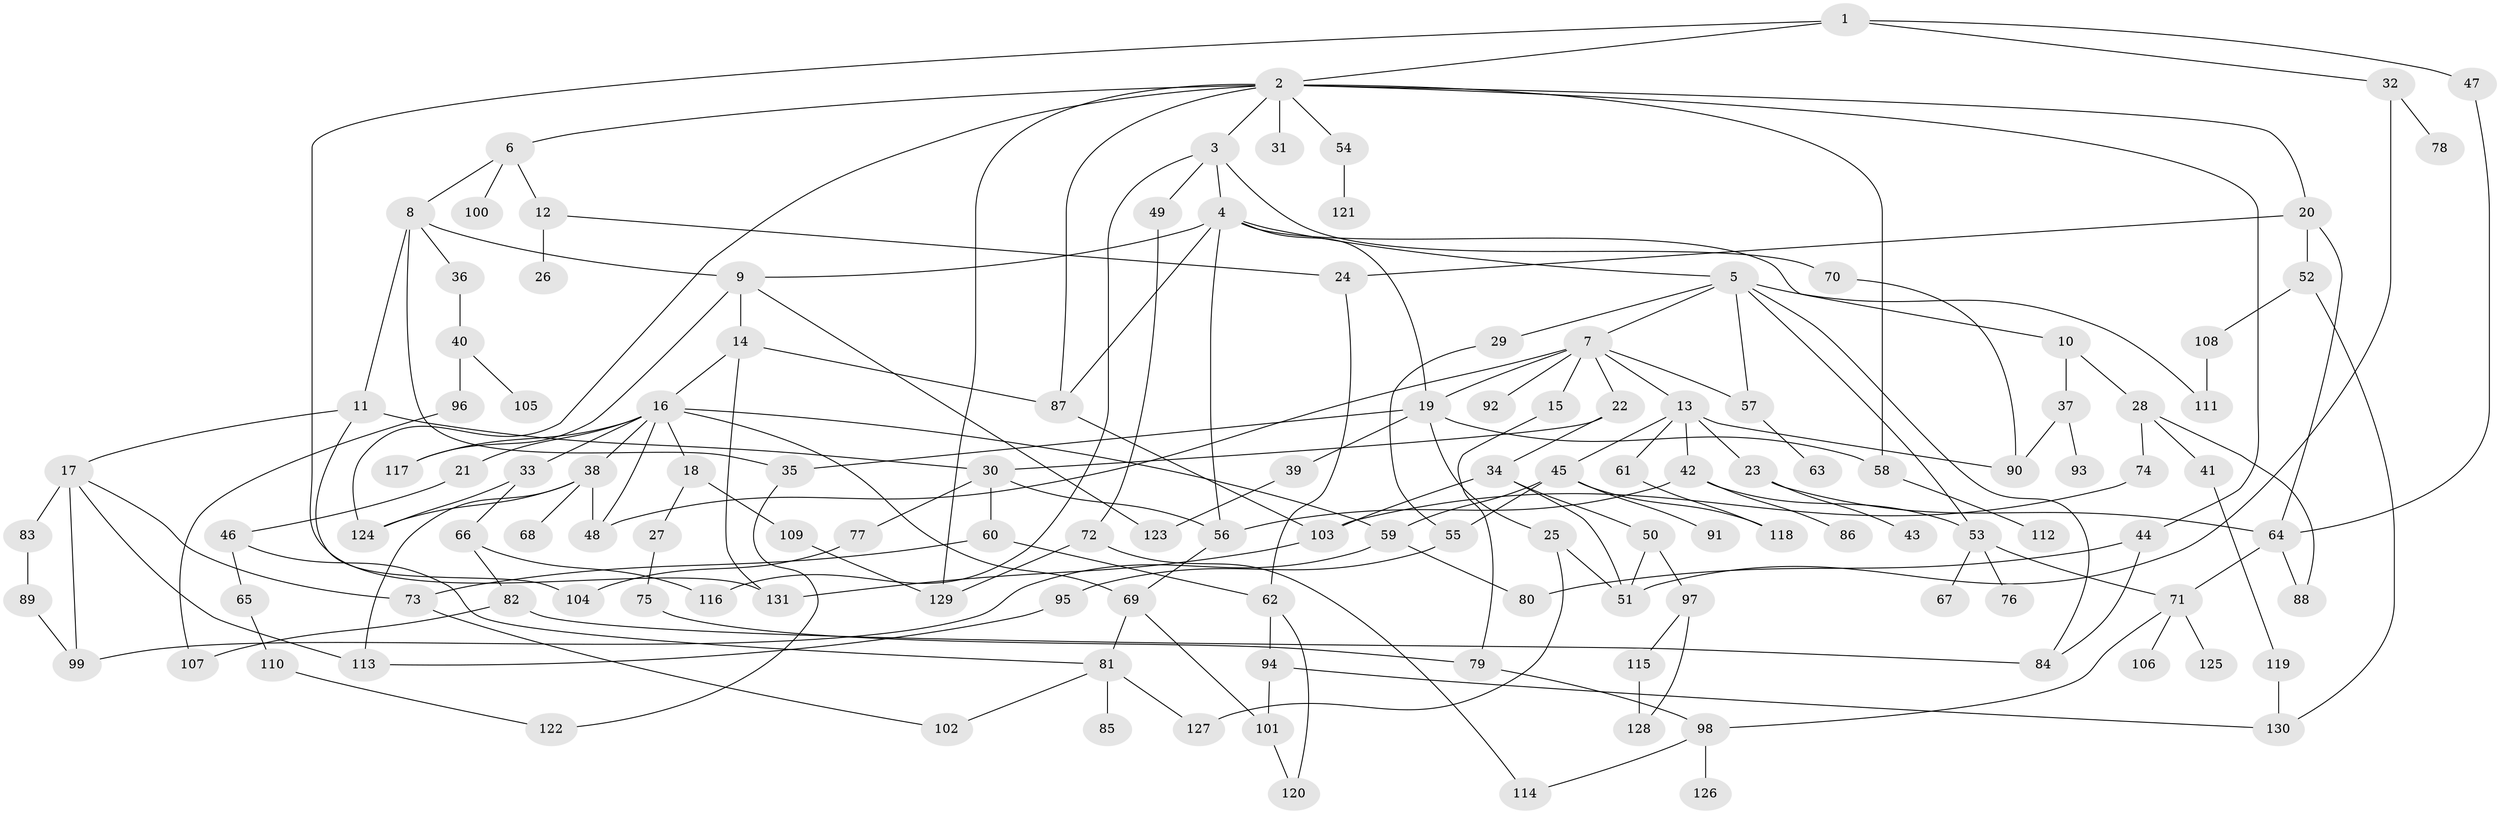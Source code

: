 // coarse degree distribution, {5: 0.06666666666666667, 13: 0.011111111111111112, 10: 0.022222222222222223, 7: 0.044444444444444446, 6: 0.044444444444444446, 4: 0.17777777777777778, 9: 0.011111111111111112, 3: 0.13333333333333333, 1: 0.17777777777777778, 2: 0.3111111111111111}
// Generated by graph-tools (version 1.1) at 2025/23/03/03/25 07:23:32]
// undirected, 131 vertices, 192 edges
graph export_dot {
graph [start="1"]
  node [color=gray90,style=filled];
  1;
  2;
  3;
  4;
  5;
  6;
  7;
  8;
  9;
  10;
  11;
  12;
  13;
  14;
  15;
  16;
  17;
  18;
  19;
  20;
  21;
  22;
  23;
  24;
  25;
  26;
  27;
  28;
  29;
  30;
  31;
  32;
  33;
  34;
  35;
  36;
  37;
  38;
  39;
  40;
  41;
  42;
  43;
  44;
  45;
  46;
  47;
  48;
  49;
  50;
  51;
  52;
  53;
  54;
  55;
  56;
  57;
  58;
  59;
  60;
  61;
  62;
  63;
  64;
  65;
  66;
  67;
  68;
  69;
  70;
  71;
  72;
  73;
  74;
  75;
  76;
  77;
  78;
  79;
  80;
  81;
  82;
  83;
  84;
  85;
  86;
  87;
  88;
  89;
  90;
  91;
  92;
  93;
  94;
  95;
  96;
  97;
  98;
  99;
  100;
  101;
  102;
  103;
  104;
  105;
  106;
  107;
  108;
  109;
  110;
  111;
  112;
  113;
  114;
  115;
  116;
  117;
  118;
  119;
  120;
  121;
  122;
  123;
  124;
  125;
  126;
  127;
  128;
  129;
  130;
  131;
  1 -- 2;
  1 -- 32;
  1 -- 47;
  1 -- 131;
  2 -- 3;
  2 -- 6;
  2 -- 20;
  2 -- 31;
  2 -- 44;
  2 -- 54;
  2 -- 87;
  2 -- 129;
  2 -- 58;
  2 -- 124;
  3 -- 4;
  3 -- 49;
  3 -- 70;
  3 -- 116;
  4 -- 5;
  4 -- 9;
  4 -- 10;
  4 -- 56;
  4 -- 87;
  4 -- 19;
  5 -- 7;
  5 -- 29;
  5 -- 84;
  5 -- 57;
  5 -- 111;
  5 -- 53;
  6 -- 8;
  6 -- 12;
  6 -- 100;
  7 -- 13;
  7 -- 15;
  7 -- 19;
  7 -- 22;
  7 -- 57;
  7 -- 92;
  7 -- 48;
  8 -- 11;
  8 -- 35;
  8 -- 36;
  8 -- 9;
  9 -- 14;
  9 -- 117;
  9 -- 123;
  10 -- 28;
  10 -- 37;
  11 -- 17;
  11 -- 104;
  11 -- 30;
  12 -- 26;
  12 -- 24;
  13 -- 23;
  13 -- 42;
  13 -- 45;
  13 -- 61;
  13 -- 90;
  14 -- 16;
  14 -- 131;
  14 -- 87;
  15 -- 79;
  16 -- 18;
  16 -- 21;
  16 -- 33;
  16 -- 38;
  16 -- 48;
  16 -- 69;
  16 -- 59;
  16 -- 117;
  17 -- 83;
  17 -- 99;
  17 -- 73;
  17 -- 113;
  18 -- 27;
  18 -- 109;
  19 -- 25;
  19 -- 39;
  19 -- 58;
  19 -- 35;
  20 -- 24;
  20 -- 52;
  20 -- 64;
  21 -- 46;
  22 -- 30;
  22 -- 34;
  23 -- 43;
  23 -- 64;
  24 -- 62;
  25 -- 127;
  25 -- 51;
  27 -- 75;
  28 -- 41;
  28 -- 74;
  28 -- 88;
  29 -- 55;
  30 -- 60;
  30 -- 77;
  30 -- 56;
  32 -- 78;
  32 -- 51;
  33 -- 66;
  33 -- 124;
  34 -- 50;
  34 -- 51;
  34 -- 103;
  35 -- 122;
  36 -- 40;
  37 -- 93;
  37 -- 90;
  38 -- 68;
  38 -- 113;
  38 -- 124;
  38 -- 48;
  39 -- 123;
  40 -- 96;
  40 -- 105;
  41 -- 119;
  42 -- 53;
  42 -- 86;
  42 -- 56;
  44 -- 80;
  44 -- 84;
  45 -- 55;
  45 -- 59;
  45 -- 91;
  45 -- 118;
  46 -- 65;
  46 -- 81;
  47 -- 64;
  49 -- 72;
  50 -- 97;
  50 -- 51;
  52 -- 108;
  52 -- 130;
  53 -- 67;
  53 -- 76;
  53 -- 71;
  54 -- 121;
  55 -- 95;
  56 -- 69;
  57 -- 63;
  58 -- 112;
  59 -- 80;
  59 -- 99;
  60 -- 73;
  60 -- 62;
  61 -- 118;
  62 -- 94;
  62 -- 120;
  64 -- 71;
  64 -- 88;
  65 -- 110;
  66 -- 82;
  66 -- 116;
  69 -- 81;
  69 -- 101;
  70 -- 90;
  71 -- 98;
  71 -- 106;
  71 -- 125;
  72 -- 114;
  72 -- 129;
  73 -- 102;
  74 -- 103;
  75 -- 79;
  77 -- 104;
  79 -- 98;
  81 -- 85;
  81 -- 102;
  81 -- 127;
  82 -- 84;
  82 -- 107;
  83 -- 89;
  87 -- 103;
  89 -- 99;
  94 -- 130;
  94 -- 101;
  95 -- 113;
  96 -- 107;
  97 -- 115;
  97 -- 128;
  98 -- 126;
  98 -- 114;
  101 -- 120;
  103 -- 131;
  108 -- 111;
  109 -- 129;
  110 -- 122;
  115 -- 128;
  119 -- 130;
}
